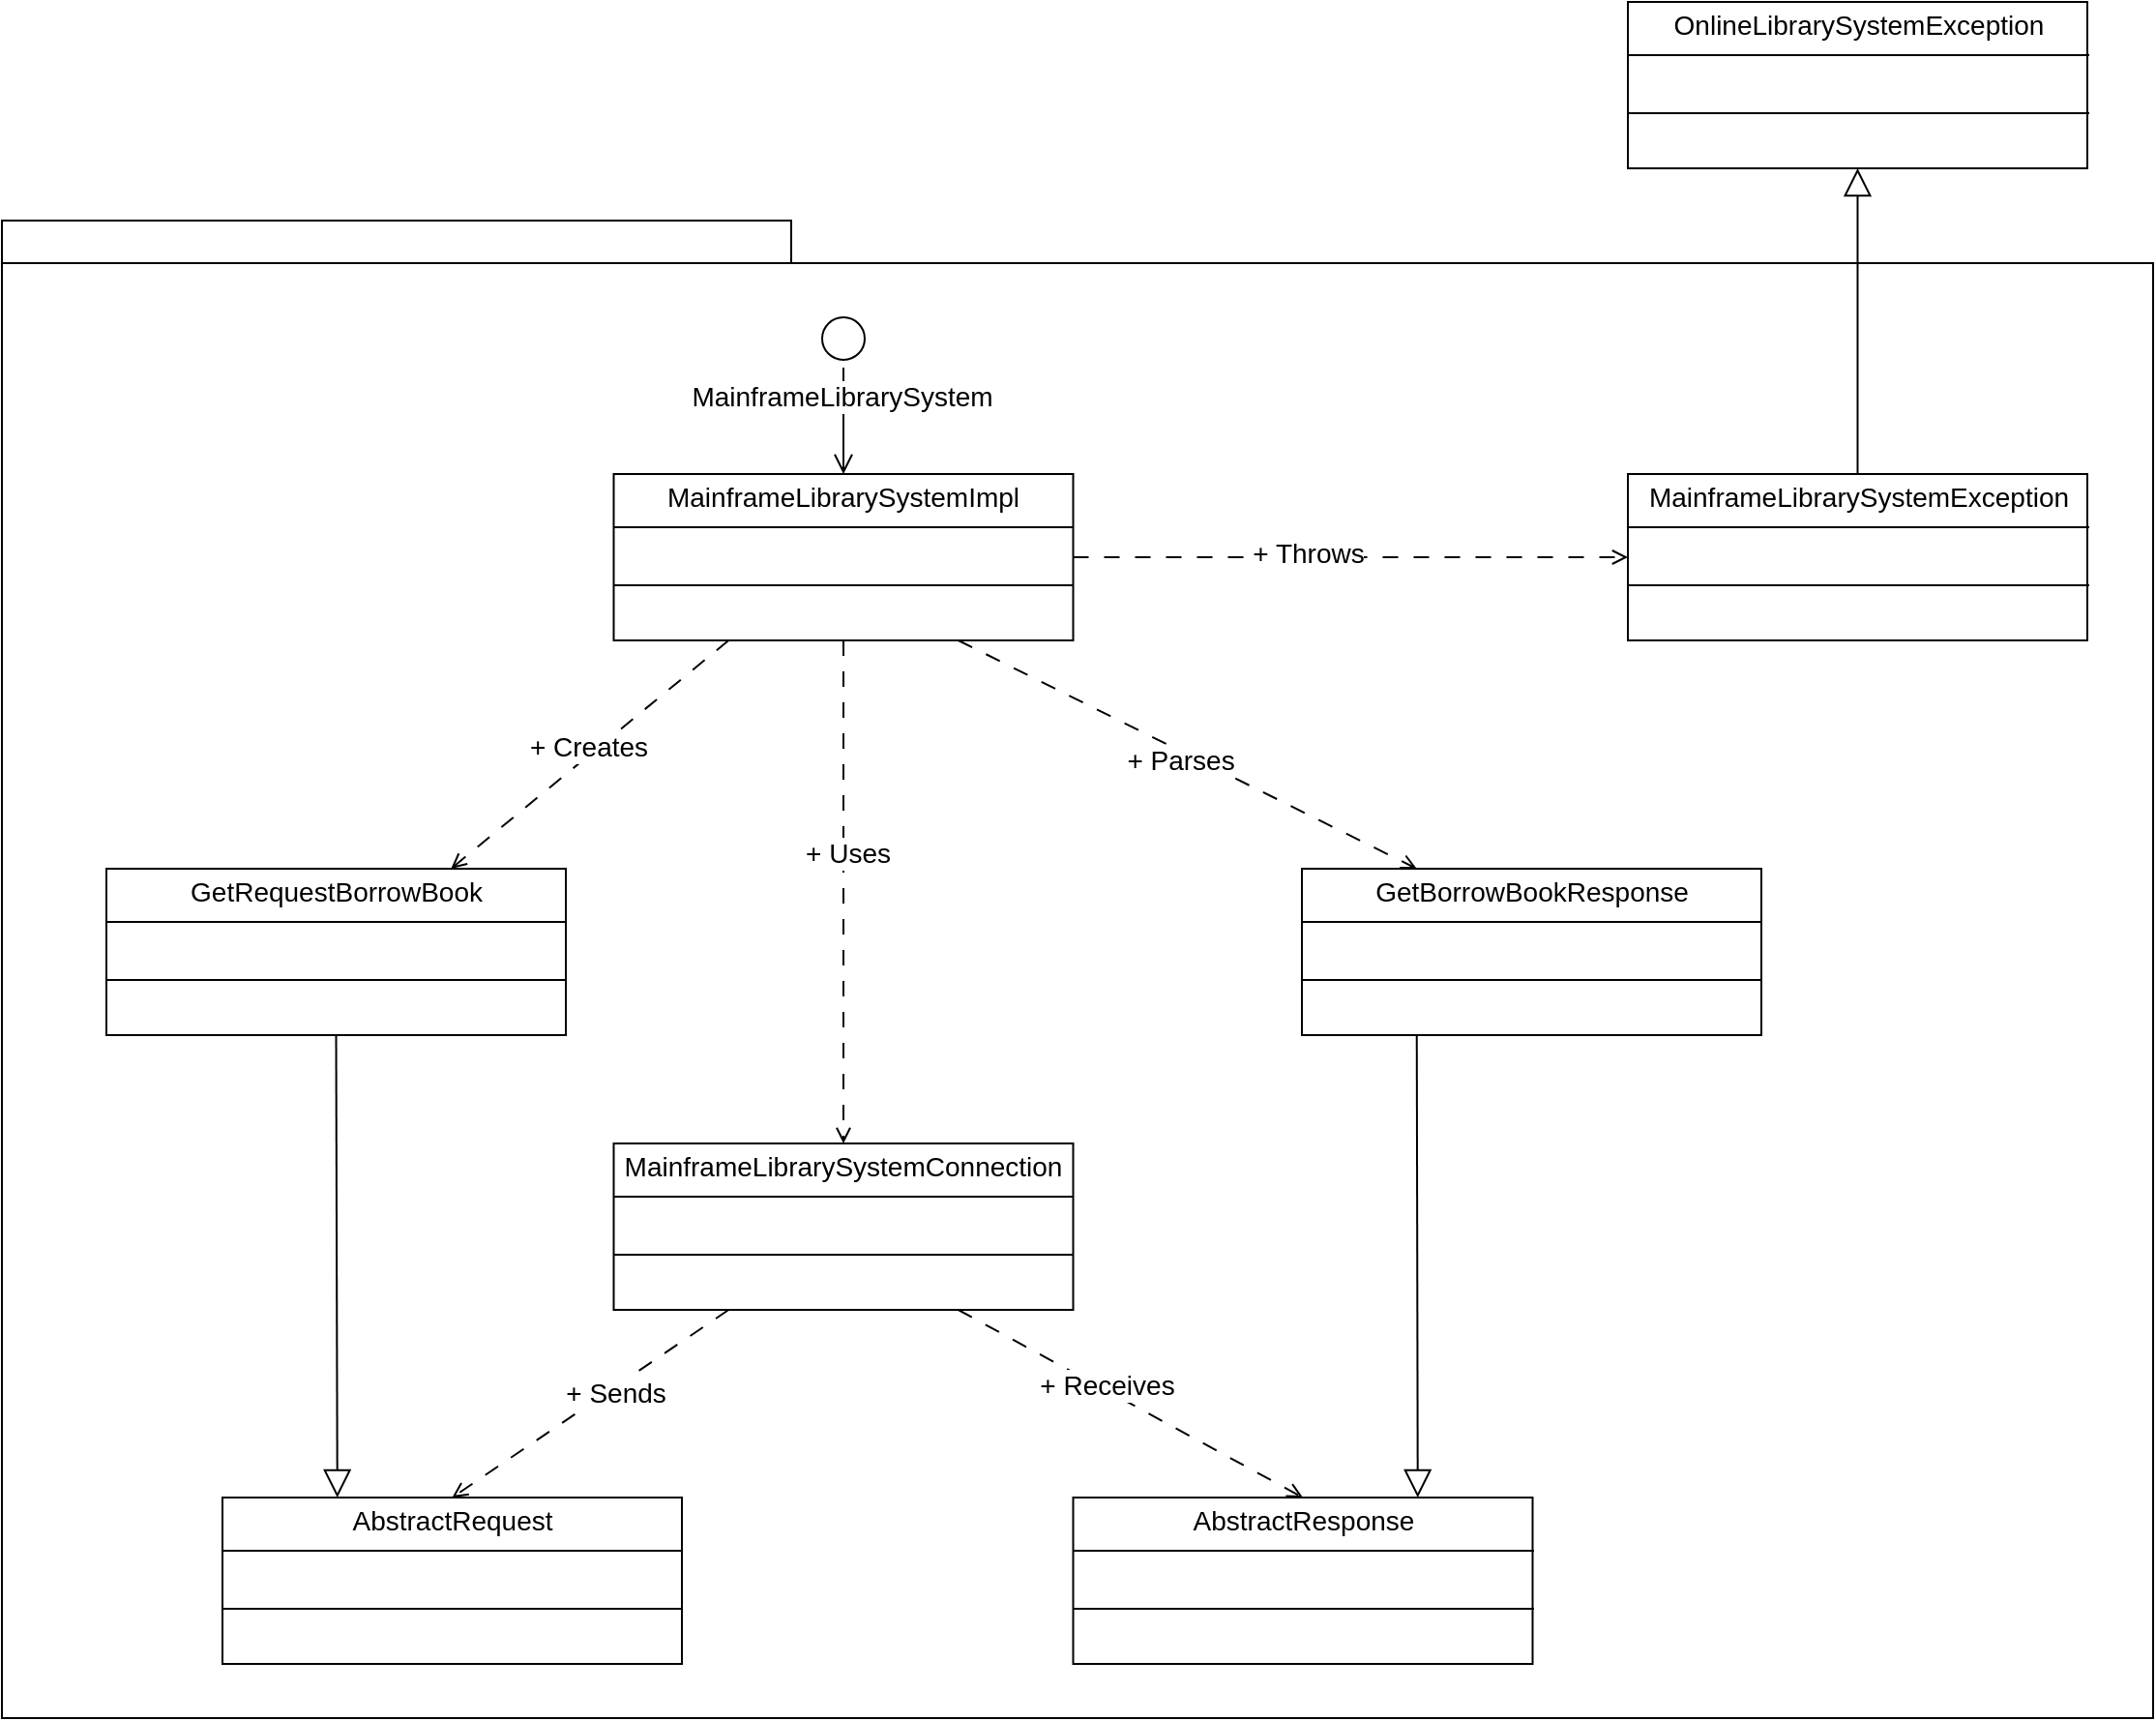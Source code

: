 <mxfile version="28.2.3">
  <diagram name="Trang-1" id="GaGjIQ5mDkRUVEyxsq1K">
    <mxGraphModel dx="1751" dy="1331" grid="0" gridSize="10" guides="1" tooltips="1" connect="1" arrows="1" fold="1" page="0" pageScale="1" pageWidth="827" pageHeight="1169" math="0" shadow="0">
      <root>
        <mxCell id="0" />
        <mxCell id="1" parent="0" />
        <mxCell id="1Sq-guC_PMrYtC13marz-55" value="" style="shape=folder;fontStyle=1;spacingTop=10;tabWidth=408;tabHeight=22;tabPosition=left;html=1;whiteSpace=wrap;" vertex="1" parent="1">
          <mxGeometry x="-79" y="-267" width="1112" height="774" as="geometry" />
        </mxCell>
        <mxCell id="1Sq-guC_PMrYtC13marz-8" value="" style="ellipse;html=1;shape=startState;" vertex="1" parent="1">
          <mxGeometry x="341" y="-221" width="30" height="30" as="geometry" />
        </mxCell>
        <mxCell id="1Sq-guC_PMrYtC13marz-9" value="" style="html=1;verticalAlign=bottom;endArrow=open;endSize=8;rounded=0;entryX=0.5;entryY=0;entryDx=0;entryDy=0;" edge="1" source="1Sq-guC_PMrYtC13marz-8" parent="1" target="1Sq-guC_PMrYtC13marz-17">
          <mxGeometry relative="1" as="geometry">
            <mxPoint x="356" y="-129" as="targetPoint" />
          </mxGeometry>
        </mxCell>
        <mxCell id="1Sq-guC_PMrYtC13marz-10" value="&lt;font style=&quot;font-size: 14px;&quot;&gt;MainframeLibrarySystem&lt;/font&gt;" style="edgeLabel;html=1;align=center;verticalAlign=middle;resizable=0;points=[];" vertex="1" connectable="0" parent="1Sq-guC_PMrYtC13marz-9">
          <mxGeometry x="-0.447" y="-1" relative="1" as="geometry">
            <mxPoint as="offset" />
          </mxGeometry>
        </mxCell>
        <mxCell id="1Sq-guC_PMrYtC13marz-17" value="&lt;p style=&quot;margin:0px;margin-top:4px;text-align:center;&quot;&gt;&lt;font style=&quot;font-size: 14px;&quot;&gt;MainframeLibrarySystemImpl&lt;/font&gt;&lt;/p&gt;&lt;hr size=&quot;1&quot; style=&quot;border-style:solid;&quot;&gt;&lt;p style=&quot;margin:0px;margin-left:4px;&quot;&gt;&lt;font style=&quot;font-size: 14px;&quot;&gt;&lt;br&gt;&lt;/font&gt;&lt;/p&gt;&lt;hr size=&quot;1&quot; style=&quot;border-style:solid;&quot;&gt;&lt;p style=&quot;margin:0px;margin-left:4px;&quot;&gt;&lt;br&gt;&lt;/p&gt;" style="verticalAlign=top;align=left;overflow=fill;html=1;whiteSpace=wrap;" vertex="1" parent="1">
          <mxGeometry x="237.25" y="-136" width="237.5" height="86" as="geometry" />
        </mxCell>
        <mxCell id="1Sq-guC_PMrYtC13marz-37" value="" style="endArrow=open;html=1;rounded=0;exitX=0.5;exitY=1;exitDx=0;exitDy=0;entryX=0.5;entryY=0;entryDx=0;entryDy=0;endFill=0;dashed=1;dashPattern=8 8;" edge="1" parent="1" source="1Sq-guC_PMrYtC13marz-17" target="1Sq-guC_PMrYtC13marz-38">
          <mxGeometry width="50" height="50" relative="1" as="geometry">
            <mxPoint x="450" y="174" as="sourcePoint" />
            <mxPoint x="356" y="98" as="targetPoint" />
          </mxGeometry>
        </mxCell>
        <mxCell id="1Sq-guC_PMrYtC13marz-45" value="&lt;font style=&quot;font-size: 14px;&quot;&gt;+ Uses&lt;/font&gt;" style="edgeLabel;html=1;align=center;verticalAlign=middle;resizable=0;points=[];" vertex="1" connectable="0" parent="1Sq-guC_PMrYtC13marz-37">
          <mxGeometry x="-0.156" y="2" relative="1" as="geometry">
            <mxPoint as="offset" />
          </mxGeometry>
        </mxCell>
        <mxCell id="1Sq-guC_PMrYtC13marz-38" value="&lt;p style=&quot;margin:0px;margin-top:4px;text-align:center;&quot;&gt;&lt;font style=&quot;font-size: 14px;&quot;&gt;MainframeLibrarySystemConnection&lt;/font&gt;&lt;/p&gt;&lt;hr size=&quot;1&quot; style=&quot;border-style:solid;&quot;&gt;&lt;p style=&quot;margin:0px;margin-left:4px;&quot;&gt;&lt;font style=&quot;font-size: 14px;&quot;&gt;&lt;br&gt;&lt;/font&gt;&lt;/p&gt;&lt;hr size=&quot;1&quot; style=&quot;border-style:solid;&quot;&gt;&lt;p style=&quot;margin:0px;margin-left:4px;&quot;&gt;&lt;br&gt;&lt;/p&gt;" style="verticalAlign=top;align=left;overflow=fill;html=1;whiteSpace=wrap;" vertex="1" parent="1">
          <mxGeometry x="237.25" y="210" width="237.5" height="86" as="geometry" />
        </mxCell>
        <mxCell id="1Sq-guC_PMrYtC13marz-39" value="&lt;p style=&quot;margin:0px;margin-top:4px;text-align:center;&quot;&gt;&lt;span style=&quot;font-size: 14px;&quot;&gt;GetRequestBorrowBook&lt;/span&gt;&lt;/p&gt;&lt;hr size=&quot;1&quot; style=&quot;border-style:solid;&quot;&gt;&lt;p style=&quot;margin:0px;margin-left:4px;&quot;&gt;&lt;font style=&quot;font-size: 14px;&quot;&gt;&lt;br&gt;&lt;/font&gt;&lt;/p&gt;&lt;hr size=&quot;1&quot; style=&quot;border-style:solid;&quot;&gt;&lt;p style=&quot;margin:0px;margin-left:4px;&quot;&gt;&lt;br&gt;&lt;/p&gt;" style="verticalAlign=top;align=left;overflow=fill;html=1;whiteSpace=wrap;" vertex="1" parent="1">
          <mxGeometry x="-25" y="68" width="237.5" height="86" as="geometry" />
        </mxCell>
        <mxCell id="1Sq-guC_PMrYtC13marz-40" value="" style="endArrow=open;html=1;rounded=0;exitX=0.25;exitY=1;exitDx=0;exitDy=0;entryX=0.75;entryY=0;entryDx=0;entryDy=0;endFill=0;dashed=1;dashPattern=8 8;" edge="1" parent="1" source="1Sq-guC_PMrYtC13marz-17" target="1Sq-guC_PMrYtC13marz-39">
          <mxGeometry width="50" height="50" relative="1" as="geometry">
            <mxPoint x="366" y="-40" as="sourcePoint" />
            <mxPoint x="366" y="76" as="targetPoint" />
          </mxGeometry>
        </mxCell>
        <mxCell id="1Sq-guC_PMrYtC13marz-43" value="&lt;font style=&quot;font-size: 14px;&quot;&gt;+ Creates&lt;/font&gt;" style="edgeLabel;html=1;align=center;verticalAlign=middle;resizable=0;points=[];" vertex="1" connectable="0" parent="1Sq-guC_PMrYtC13marz-40">
          <mxGeometry x="-0.021" y="-4" relative="1" as="geometry">
            <mxPoint as="offset" />
          </mxGeometry>
        </mxCell>
        <mxCell id="1Sq-guC_PMrYtC13marz-44" value="&lt;p style=&quot;margin:0px;margin-top:4px;text-align:center;&quot;&gt;&lt;font style=&quot;font-size: 14px;&quot;&gt;MainframeLibrarySystemException&lt;/font&gt;&lt;/p&gt;&lt;hr size=&quot;1&quot; style=&quot;border-style:solid;&quot;&gt;&lt;p style=&quot;margin:0px;margin-left:4px;&quot;&gt;&lt;font style=&quot;font-size: 14px;&quot;&gt;&lt;br&gt;&lt;/font&gt;&lt;/p&gt;&lt;hr size=&quot;1&quot; style=&quot;border-style:solid;&quot;&gt;&lt;p style=&quot;margin:0px;margin-left:4px;&quot;&gt;&lt;br&gt;&lt;/p&gt;" style="verticalAlign=top;align=left;overflow=fill;html=1;whiteSpace=wrap;" vertex="1" parent="1">
          <mxGeometry x="761.5" y="-136" width="237.5" height="86" as="geometry" />
        </mxCell>
        <mxCell id="1Sq-guC_PMrYtC13marz-46" value="&lt;p style=&quot;margin:0px;margin-top:4px;text-align:center;&quot;&gt;&lt;span style=&quot;font-size: 14px;&quot;&gt;AbstractRequest&lt;/span&gt;&lt;/p&gt;&lt;hr size=&quot;1&quot; style=&quot;border-style:solid;&quot;&gt;&lt;p style=&quot;margin:0px;margin-left:4px;&quot;&gt;&lt;font style=&quot;font-size: 14px;&quot;&gt;&lt;br&gt;&lt;/font&gt;&lt;/p&gt;&lt;hr size=&quot;1&quot; style=&quot;border-style:solid;&quot;&gt;&lt;p style=&quot;margin:0px;margin-left:4px;&quot;&gt;&lt;br&gt;&lt;/p&gt;" style="verticalAlign=top;align=left;overflow=fill;html=1;whiteSpace=wrap;" vertex="1" parent="1">
          <mxGeometry x="35" y="393" width="237.5" height="86" as="geometry" />
        </mxCell>
        <mxCell id="1Sq-guC_PMrYtC13marz-47" value="&lt;p style=&quot;margin:0px;margin-top:4px;text-align:center;&quot;&gt;&lt;span style=&quot;font-size: 14px;&quot;&gt;AbstractResponse&lt;/span&gt;&lt;/p&gt;&lt;hr size=&quot;1&quot; style=&quot;border-style:solid;&quot;&gt;&lt;p style=&quot;margin:0px;margin-left:4px;&quot;&gt;&lt;font style=&quot;font-size: 14px;&quot;&gt;&lt;br&gt;&lt;/font&gt;&lt;/p&gt;&lt;hr size=&quot;1&quot; style=&quot;border-style:solid;&quot;&gt;&lt;p style=&quot;margin:0px;margin-left:4px;&quot;&gt;&lt;br&gt;&lt;/p&gt;" style="verticalAlign=top;align=left;overflow=fill;html=1;whiteSpace=wrap;" vertex="1" parent="1">
          <mxGeometry x="474.75" y="393" width="237.5" height="86" as="geometry" />
        </mxCell>
        <mxCell id="1Sq-guC_PMrYtC13marz-48" value="&lt;p style=&quot;margin:0px;margin-top:4px;text-align:center;&quot;&gt;&lt;font style=&quot;font-size: 14px;&quot;&gt;GetBorrowBookResponse&lt;/font&gt;&lt;/p&gt;&lt;hr size=&quot;1&quot; style=&quot;border-style:solid;&quot;&gt;&lt;p style=&quot;margin:0px;margin-left:4px;&quot;&gt;&lt;font style=&quot;font-size: 14px;&quot;&gt;&lt;br&gt;&lt;/font&gt;&lt;/p&gt;&lt;hr size=&quot;1&quot; style=&quot;border-style:solid;&quot;&gt;&lt;p style=&quot;margin:0px;margin-left:4px;&quot;&gt;&lt;br&gt;&lt;/p&gt;" style="verticalAlign=top;align=left;overflow=fill;html=1;whiteSpace=wrap;" vertex="1" parent="1">
          <mxGeometry x="593" y="68" width="237.5" height="86" as="geometry" />
        </mxCell>
        <mxCell id="1Sq-guC_PMrYtC13marz-49" value="" style="endArrow=open;html=1;rounded=0;exitX=0.25;exitY=1;exitDx=0;exitDy=0;entryX=0.5;entryY=0;entryDx=0;entryDy=0;endFill=0;dashed=1;dashPattern=8 8;" edge="1" parent="1" source="1Sq-guC_PMrYtC13marz-38" target="1Sq-guC_PMrYtC13marz-46">
          <mxGeometry width="50" height="50" relative="1" as="geometry">
            <mxPoint x="366" y="-40" as="sourcePoint" />
            <mxPoint x="366" y="220" as="targetPoint" />
          </mxGeometry>
        </mxCell>
        <mxCell id="1Sq-guC_PMrYtC13marz-50" value="&lt;font style=&quot;font-size: 14px;&quot;&gt;+ Sends&lt;/font&gt;" style="edgeLabel;html=1;align=center;verticalAlign=middle;resizable=0;points=[];" vertex="1" connectable="0" parent="1Sq-guC_PMrYtC13marz-49">
          <mxGeometry x="-0.156" y="2" relative="1" as="geometry">
            <mxPoint as="offset" />
          </mxGeometry>
        </mxCell>
        <mxCell id="1Sq-guC_PMrYtC13marz-52" value="" style="endArrow=open;html=1;rounded=0;exitX=0.75;exitY=1;exitDx=0;exitDy=0;entryX=0.5;entryY=0;entryDx=0;entryDy=0;endFill=0;dashed=1;dashPattern=8 8;" edge="1" parent="1" source="1Sq-guC_PMrYtC13marz-38" target="1Sq-guC_PMrYtC13marz-47">
          <mxGeometry width="50" height="50" relative="1" as="geometry">
            <mxPoint x="307" y="306" as="sourcePoint" />
            <mxPoint x="164" y="403" as="targetPoint" />
          </mxGeometry>
        </mxCell>
        <mxCell id="1Sq-guC_PMrYtC13marz-53" value="&lt;font style=&quot;font-size: 14px;&quot;&gt;+ Receives&lt;/font&gt;" style="edgeLabel;html=1;align=center;verticalAlign=middle;resizable=0;points=[];" vertex="1" connectable="0" parent="1Sq-guC_PMrYtC13marz-52">
          <mxGeometry x="-0.156" y="2" relative="1" as="geometry">
            <mxPoint as="offset" />
          </mxGeometry>
        </mxCell>
        <mxCell id="1Sq-guC_PMrYtC13marz-56" value="" style="endArrow=open;html=1;rounded=0;exitX=1;exitY=0.5;exitDx=0;exitDy=0;entryX=0;entryY=0.5;entryDx=0;entryDy=0;endFill=0;dashed=1;dashPattern=8 8;" edge="1" parent="1" source="1Sq-guC_PMrYtC13marz-17" target="1Sq-guC_PMrYtC13marz-44">
          <mxGeometry width="50" height="50" relative="1" as="geometry">
            <mxPoint x="366" y="-40" as="sourcePoint" />
            <mxPoint x="366" y="220" as="targetPoint" />
          </mxGeometry>
        </mxCell>
        <mxCell id="1Sq-guC_PMrYtC13marz-57" value="&lt;font style=&quot;font-size: 14px;&quot;&gt;+ Throws&lt;/font&gt;" style="edgeLabel;html=1;align=center;verticalAlign=middle;resizable=0;points=[];" vertex="1" connectable="0" parent="1Sq-guC_PMrYtC13marz-56">
          <mxGeometry x="-0.156" y="2" relative="1" as="geometry">
            <mxPoint as="offset" />
          </mxGeometry>
        </mxCell>
        <mxCell id="1Sq-guC_PMrYtC13marz-58" value="&lt;p style=&quot;margin:0px;margin-top:4px;text-align:center;&quot;&gt;&lt;font style=&quot;font-size: 14px;&quot;&gt;OnlineLibrarySystemException&lt;/font&gt;&lt;/p&gt;&lt;hr size=&quot;1&quot; style=&quot;border-style:solid;&quot;&gt;&lt;p style=&quot;margin:0px;margin-left:4px;&quot;&gt;&lt;font style=&quot;font-size: 14px;&quot;&gt;&lt;br&gt;&lt;/font&gt;&lt;/p&gt;&lt;hr size=&quot;1&quot; style=&quot;border-style:solid;&quot;&gt;&lt;p style=&quot;margin:0px;margin-left:4px;&quot;&gt;&lt;br&gt;&lt;/p&gt;" style="verticalAlign=top;align=left;overflow=fill;html=1;whiteSpace=wrap;" vertex="1" parent="1">
          <mxGeometry x="761.5" y="-380" width="237.5" height="86" as="geometry" />
        </mxCell>
        <mxCell id="1Sq-guC_PMrYtC13marz-59" value="" style="endArrow=block;endFill=0;endSize=12;html=1;rounded=0;exitX=0.5;exitY=0;exitDx=0;exitDy=0;entryX=0.5;entryY=1;entryDx=0;entryDy=0;" edge="1" parent="1" source="1Sq-guC_PMrYtC13marz-44" target="1Sq-guC_PMrYtC13marz-58">
          <mxGeometry width="160" relative="1" as="geometry">
            <mxPoint x="322" y="90" as="sourcePoint" />
            <mxPoint x="482" y="90" as="targetPoint" />
          </mxGeometry>
        </mxCell>
        <mxCell id="1Sq-guC_PMrYtC13marz-60" value="" style="endArrow=open;html=1;rounded=0;exitX=0.75;exitY=1;exitDx=0;exitDy=0;entryX=0.25;entryY=0;entryDx=0;entryDy=0;endFill=0;dashed=1;dashPattern=8 8;" edge="1" parent="1" source="1Sq-guC_PMrYtC13marz-17" target="1Sq-guC_PMrYtC13marz-48">
          <mxGeometry width="50" height="50" relative="1" as="geometry">
            <mxPoint x="307" y="-40" as="sourcePoint" />
            <mxPoint x="163" y="78" as="targetPoint" />
          </mxGeometry>
        </mxCell>
        <mxCell id="1Sq-guC_PMrYtC13marz-61" value="&lt;font style=&quot;font-size: 14px;&quot;&gt;+ Parses&lt;/font&gt;" style="edgeLabel;html=1;align=center;verticalAlign=middle;resizable=0;points=[];" vertex="1" connectable="0" parent="1Sq-guC_PMrYtC13marz-60">
          <mxGeometry x="-0.021" y="-4" relative="1" as="geometry">
            <mxPoint as="offset" />
          </mxGeometry>
        </mxCell>
        <mxCell id="1Sq-guC_PMrYtC13marz-63" value="" style="endArrow=block;endFill=0;endSize=12;html=1;rounded=0;exitX=0.25;exitY=1;exitDx=0;exitDy=0;entryX=0.75;entryY=0;entryDx=0;entryDy=0;" edge="1" parent="1" source="1Sq-guC_PMrYtC13marz-48" target="1Sq-guC_PMrYtC13marz-47">
          <mxGeometry width="160" relative="1" as="geometry">
            <mxPoint x="890" y="-126" as="sourcePoint" />
            <mxPoint x="890" y="-284" as="targetPoint" />
          </mxGeometry>
        </mxCell>
        <mxCell id="1Sq-guC_PMrYtC13marz-64" value="" style="endArrow=block;endFill=0;endSize=12;html=1;rounded=0;exitX=0.5;exitY=1;exitDx=0;exitDy=0;entryX=0.25;entryY=0;entryDx=0;entryDy=0;" edge="1" parent="1" source="1Sq-guC_PMrYtC13marz-39" target="1Sq-guC_PMrYtC13marz-46">
          <mxGeometry width="160" relative="1" as="geometry">
            <mxPoint x="662" y="164" as="sourcePoint" />
            <mxPoint x="663" y="403" as="targetPoint" />
          </mxGeometry>
        </mxCell>
      </root>
    </mxGraphModel>
  </diagram>
</mxfile>
